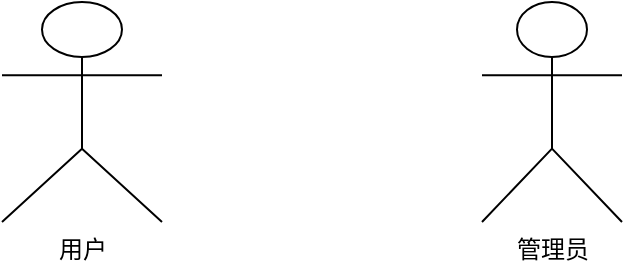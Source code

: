 <mxfile version="10.5.9" type="github"><diagram id="tB3i-LD_2eXASQBaLERz" name="Page-1"><mxGraphModel dx="1158" dy="766" grid="1" gridSize="10" guides="1" tooltips="1" connect="1" arrows="1" fold="1" page="1" pageScale="1" pageWidth="1000" pageHeight="1169" math="0" shadow="0"><root><mxCell id="0"/><mxCell id="1" parent="0"/><mxCell id="Kkoa2hVI4-d-nH5Bd0Me-1" value="用户" style="shape=umlActor;verticalLabelPosition=bottom;labelBackgroundColor=#ffffff;verticalAlign=top;html=1;outlineConnect=0;" vertex="1" parent="1"><mxGeometry x="240" y="350" width="80" height="110" as="geometry"/></mxCell><mxCell id="Kkoa2hVI4-d-nH5Bd0Me-2" value="管理员" style="shape=umlActor;verticalLabelPosition=bottom;labelBackgroundColor=#ffffff;verticalAlign=top;html=1;outlineConnect=0;" vertex="1" parent="1"><mxGeometry x="480" y="350" width="70" height="110" as="geometry"/></mxCell></root></mxGraphModel></diagram></mxfile>